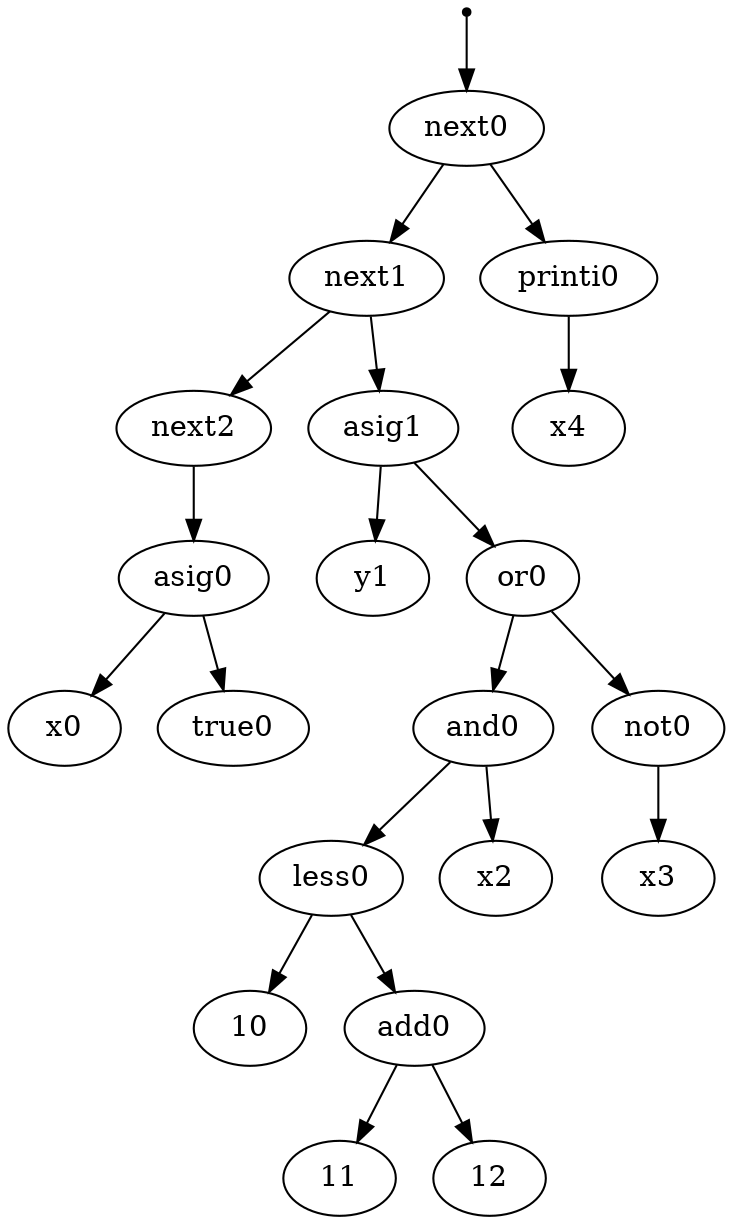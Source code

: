 digraph{
inic[shape=point];
inic->next0
next0->next1
next1->next2
next2->asig0
asig0->x0
asig0->true0
next1->asig1
asig1->y1
asig1->or0
or0->and0
and0->less0
less0->10
less0->add0
add0->11
add0->12
and0->x2
or0->not0
not0->x3
next0->printi0
printi0->x4
}
